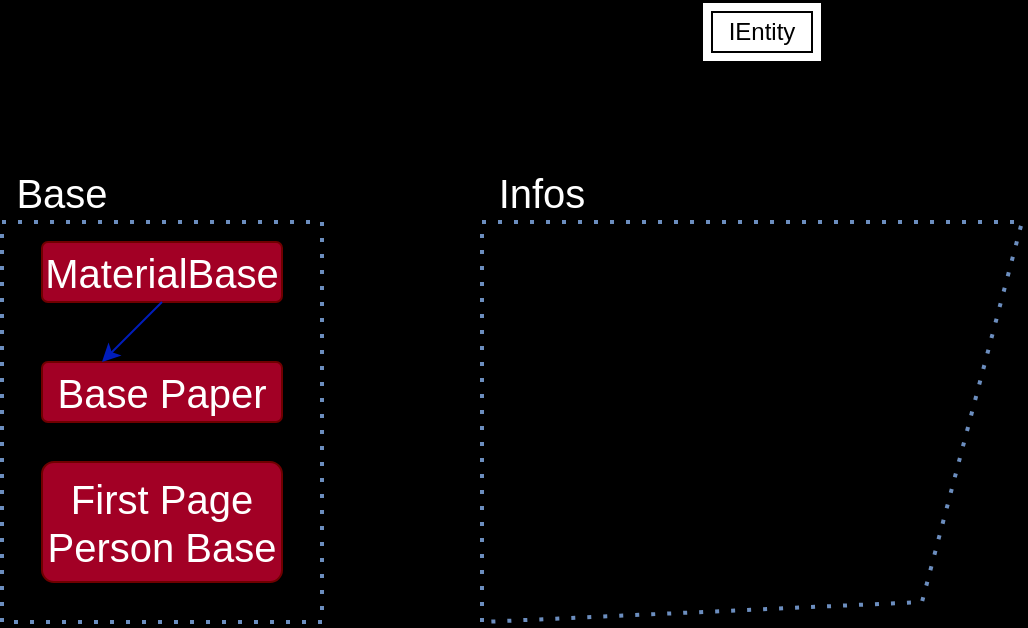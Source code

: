 <mxfile version="16.5.3" type="github">
  <diagram id="R2lEEEUBdFMjLlhIrx00" name="Enities">
    <mxGraphModel dx="650" dy="450" grid="1" gridSize="10" guides="1" tooltips="1" connect="1" arrows="1" fold="1" page="1" pageScale="1" pageWidth="1600" pageHeight="900" background="#000000" math="0" shadow="0" extFonts="Permanent Marker^https://fonts.googleapis.com/css?family=Permanent+Marker">
      <root>
        <mxCell id="0" />
        <mxCell id="1" parent="0" />
        <mxCell id="eGb5dsAbsmcvE9Oy9T9W-4" value="IEntity" style="shape=ext;margin=3;double=1;whiteSpace=wrap;html=1;align=center;" vertex="1" parent="1">
          <mxGeometry x="830" y="90" width="60" height="30" as="geometry" />
        </mxCell>
        <mxCell id="eGb5dsAbsmcvE9Oy9T9W-5" value="" style="endArrow=none;dashed=1;html=1;dashPattern=1 3;strokeWidth=2;rounded=0;fontColor=#FFFFFF;labelBackgroundColor=#000000;fillColor=#dae8fc;strokeColor=#6c8ebf;" edge="1" parent="1">
          <mxGeometry width="50" height="50" relative="1" as="geometry">
            <mxPoint x="480" y="400" as="sourcePoint" />
            <mxPoint x="480" y="400" as="targetPoint" />
            <Array as="points">
              <mxPoint x="480" y="200" />
              <mxPoint x="640" y="200" />
              <mxPoint x="640" y="400" />
            </Array>
          </mxGeometry>
        </mxCell>
        <mxCell id="eGb5dsAbsmcvE9Oy9T9W-6" value="Base" style="text;html=1;strokeColor=none;fillColor=none;align=center;verticalAlign=middle;whiteSpace=wrap;rounded=0;fontColor=#FFFFFF;fontSize=20;" vertex="1" parent="1">
          <mxGeometry x="480" y="170" width="60" height="30" as="geometry" />
        </mxCell>
        <mxCell id="eGb5dsAbsmcvE9Oy9T9W-7" value="MaterialBase" style="rounded=1;arcSize=10;whiteSpace=wrap;html=1;align=center;fontSize=20;fillColor=#a20025;strokeColor=#6F0000;fontColor=#ffffff;" vertex="1" parent="1">
          <mxGeometry x="500" y="210" width="120" height="30" as="geometry" />
        </mxCell>
        <mxCell id="eGb5dsAbsmcvE9Oy9T9W-8" value="Base Paper" style="rounded=1;arcSize=10;whiteSpace=wrap;html=1;align=center;fontSize=20;fillColor=#a20025;strokeColor=#6F0000;fontColor=#ffffff;" vertex="1" parent="1">
          <mxGeometry x="500" y="270" width="120" height="30" as="geometry" />
        </mxCell>
        <mxCell id="eGb5dsAbsmcvE9Oy9T9W-9" value="" style="endArrow=classic;html=1;rounded=0;labelBackgroundColor=#000000;fontSize=20;fontColor=#FFFFFF;exitX=0.5;exitY=1;exitDx=0;exitDy=0;entryX=0.25;entryY=0;entryDx=0;entryDy=0;fillColor=#0050ef;strokeColor=#001DBC;" edge="1" parent="1" source="eGb5dsAbsmcvE9Oy9T9W-7" target="eGb5dsAbsmcvE9Oy9T9W-8">
          <mxGeometry width="50" height="50" relative="1" as="geometry">
            <mxPoint x="570" y="270" as="sourcePoint" />
            <mxPoint x="620" y="220" as="targetPoint" />
          </mxGeometry>
        </mxCell>
        <mxCell id="eGb5dsAbsmcvE9Oy9T9W-10" value="First Page Person Base" style="rounded=1;arcSize=10;whiteSpace=wrap;html=1;align=center;fontSize=20;fillColor=#a20025;strokeColor=#6F0000;fontColor=#ffffff;" vertex="1" parent="1">
          <mxGeometry x="500" y="320" width="120" height="60" as="geometry" />
        </mxCell>
        <mxCell id="eGb5dsAbsmcvE9Oy9T9W-11" value="Infos" style="text;html=1;strokeColor=none;fillColor=none;align=center;verticalAlign=middle;whiteSpace=wrap;rounded=0;fontSize=20;fontColor=#FFFFFF;" vertex="1" parent="1">
          <mxGeometry x="720" y="170" width="60" height="30" as="geometry" />
        </mxCell>
        <mxCell id="eGb5dsAbsmcvE9Oy9T9W-12" value="" style="endArrow=none;dashed=1;html=1;dashPattern=1 3;strokeWidth=2;rounded=0;fontColor=#FFFFFF;labelBackgroundColor=#000000;fillColor=#dae8fc;strokeColor=#6c8ebf;" edge="1" parent="1">
          <mxGeometry width="50" height="50" relative="1" as="geometry">
            <mxPoint x="720" y="400" as="sourcePoint" />
            <mxPoint x="720" y="400" as="targetPoint" />
            <Array as="points">
              <mxPoint x="720" y="200" />
              <mxPoint x="990" y="200" />
              <mxPoint x="940" y="390" />
            </Array>
          </mxGeometry>
        </mxCell>
      </root>
    </mxGraphModel>
  </diagram>
</mxfile>
